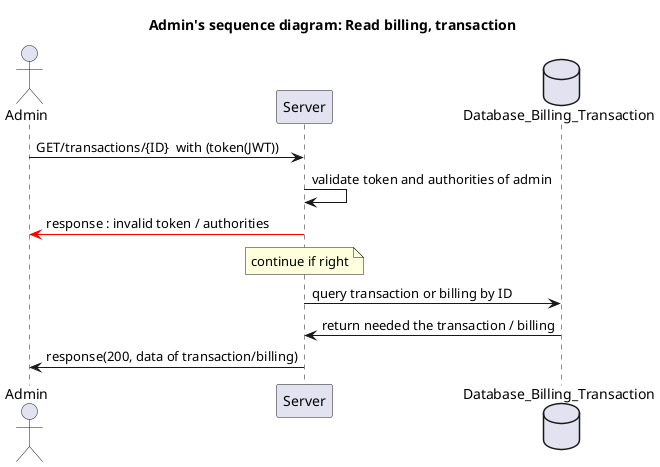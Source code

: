 @startuml Application use cases diagram
title Admin's sequence diagram: Read billing, transaction

actor Admin
participant Server
database Database_Billing_Transaction as DBofBT


Admin -> Server : GET/transactions/{ID}  with (token(JWT))
Server -> Server: validate token and authorities of admin
Server -[#red]> Admin: response : invalid token / authorities
note over Server : continue if right
Server -> DBofBT: query transaction or billing by ID
DBofBT -> Server : return needed the transaction / billing 
Server -> Admin : response(200, data of transaction/billing)



